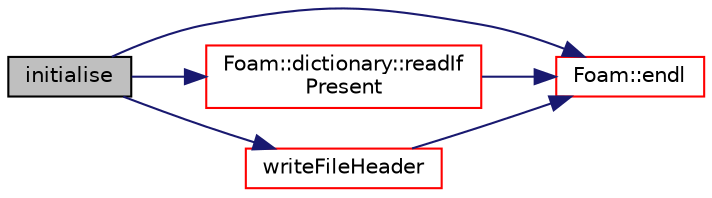 digraph "initialise"
{
  bgcolor="transparent";
  edge [fontname="Helvetica",fontsize="10",labelfontname="Helvetica",labelfontsize="10"];
  node [fontname="Helvetica",fontsize="10",shape=record];
  rankdir="LR";
  Node311 [label="initialise",height=0.2,width=0.4,color="black", fillcolor="grey75", style="filled", fontcolor="black"];
  Node311 -> Node312 [color="midnightblue",fontsize="10",style="solid",fontname="Helvetica"];
  Node312 [label="Foam::endl",height=0.2,width=0.4,color="red",URL="$a21851.html#a2db8fe02a0d3909e9351bb4275b23ce4",tooltip="Add newline and flush stream. "];
  Node311 -> Node314 [color="midnightblue",fontsize="10",style="solid",fontname="Helvetica"];
  Node314 [label="Foam::dictionary::readIf\lPresent",height=0.2,width=0.4,color="red",URL="$a27129.html#ad4bd008e6ee208313f2c3a963ee1170d",tooltip="Find an entry if present, and assign to T. "];
  Node314 -> Node312 [color="midnightblue",fontsize="10",style="solid",fontname="Helvetica"];
  Node311 -> Node316 [color="midnightblue",fontsize="10",style="solid",fontname="Helvetica"];
  Node316 [label="writeFileHeader",height=0.2,width=0.4,color="red",URL="$a24189.html#a9e619cf96b2a2ae6779b4209d45ed8f8",tooltip="Output file header information. "];
  Node316 -> Node312 [color="midnightblue",fontsize="10",style="solid",fontname="Helvetica"];
}
